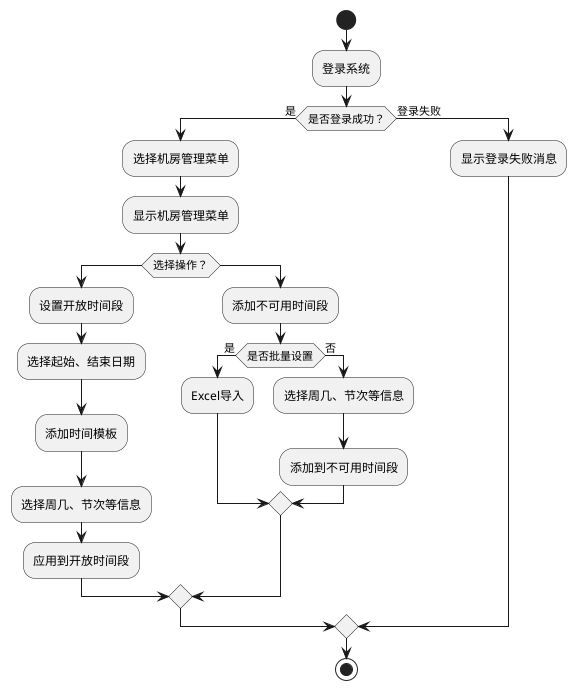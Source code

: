 '系统管理员，管理可用时间段

@startuml
start
:登录系统;
if (是否登录成功？) then (是)
  :选择机房管理菜单;
  :显示机房管理菜单;
    if (选择操作？)
      :设置开放时间段;
      :选择起始、结束日期;
      :添加时间模板;
      :选择周几、节次等信息;
      :应用到开放时间段;
    else
      :添加不可用时间段;
      if (是否批量设置) is (是) then
        :Excel导入;
      else (否)
        :选择周几、节次等信息;
        :添加到不可用时间段;
      endif
    endif
else (登录失败)
  :显示登录失败消息;
endif
stop
@enduml
